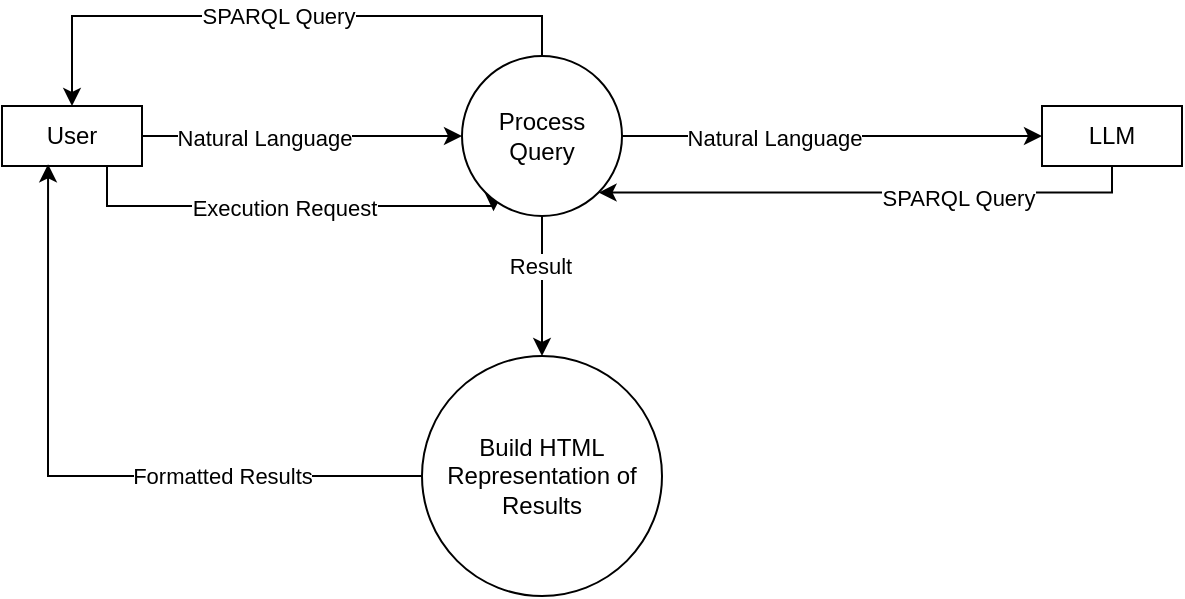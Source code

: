 <mxfile version="21.2.8" type="device">
  <diagram name="Page-1" id="CQtip4dhjKSYi7FTJ_hE">
    <mxGraphModel dx="607" dy="361" grid="1" gridSize="10" guides="1" tooltips="1" connect="1" arrows="1" fold="1" page="1" pageScale="1" pageWidth="850" pageHeight="1100" math="0" shadow="0">
      <root>
        <mxCell id="0" />
        <mxCell id="1" parent="0" />
        <mxCell id="NfjAWZ6qAOUPkyOuhpUa-11" style="edgeStyle=orthogonalEdgeStyle;rounded=0;orthogonalLoop=1;jettySize=auto;html=1;exitX=1;exitY=0.5;exitDx=0;exitDy=0;entryX=0;entryY=0.5;entryDx=0;entryDy=0;" edge="1" parent="1" source="NfjAWZ6qAOUPkyOuhpUa-9" target="NfjAWZ6qAOUPkyOuhpUa-10">
          <mxGeometry relative="1" as="geometry">
            <Array as="points">
              <mxPoint x="440" y="100" />
              <mxPoint x="440" y="100" />
            </Array>
          </mxGeometry>
        </mxCell>
        <mxCell id="NfjAWZ6qAOUPkyOuhpUa-12" value="Natural Language" style="edgeLabel;html=1;align=center;verticalAlign=middle;resizable=0;points=[];" vertex="1" connectable="0" parent="NfjAWZ6qAOUPkyOuhpUa-11">
          <mxGeometry x="-0.238" y="-1" relative="1" as="geometry">
            <mxPoint as="offset" />
          </mxGeometry>
        </mxCell>
        <mxCell id="NfjAWZ6qAOUPkyOuhpUa-24" style="edgeStyle=orthogonalEdgeStyle;rounded=0;orthogonalLoop=1;jettySize=auto;html=1;exitX=0.75;exitY=1;exitDx=0;exitDy=0;entryX=0.197;entryY=0.97;entryDx=0;entryDy=0;entryPerimeter=0;" edge="1" parent="1" source="NfjAWZ6qAOUPkyOuhpUa-9" target="NfjAWZ6qAOUPkyOuhpUa-10">
          <mxGeometry relative="1" as="geometry">
            <Array as="points">
              <mxPoint x="283" y="135" />
              <mxPoint x="476" y="135" />
            </Array>
          </mxGeometry>
        </mxCell>
        <mxCell id="NfjAWZ6qAOUPkyOuhpUa-25" value="Execution Request" style="edgeLabel;html=1;align=center;verticalAlign=middle;resizable=0;points=[];" vertex="1" connectable="0" parent="NfjAWZ6qAOUPkyOuhpUa-24">
          <mxGeometry x="-0.168" y="-1" relative="1" as="geometry">
            <mxPoint x="18" as="offset" />
          </mxGeometry>
        </mxCell>
        <mxCell id="NfjAWZ6qAOUPkyOuhpUa-9" value="User" style="html=1;dashed=0;whiteSpace=wrap;" vertex="1" parent="1">
          <mxGeometry x="230" y="85" width="70" height="30" as="geometry" />
        </mxCell>
        <mxCell id="NfjAWZ6qAOUPkyOuhpUa-15" style="edgeStyle=orthogonalEdgeStyle;rounded=0;orthogonalLoop=1;jettySize=auto;html=1;exitX=1;exitY=0.5;exitDx=0;exitDy=0;entryX=0;entryY=0.5;entryDx=0;entryDy=0;" edge="1" parent="1" source="NfjAWZ6qAOUPkyOuhpUa-10" target="NfjAWZ6qAOUPkyOuhpUa-14">
          <mxGeometry relative="1" as="geometry" />
        </mxCell>
        <mxCell id="NfjAWZ6qAOUPkyOuhpUa-16" value="Natural Language" style="edgeLabel;html=1;align=center;verticalAlign=middle;resizable=0;points=[];" vertex="1" connectable="0" parent="NfjAWZ6qAOUPkyOuhpUa-15">
          <mxGeometry x="-0.278" y="-1" relative="1" as="geometry">
            <mxPoint as="offset" />
          </mxGeometry>
        </mxCell>
        <mxCell id="NfjAWZ6qAOUPkyOuhpUa-18" style="edgeStyle=orthogonalEdgeStyle;rounded=0;orthogonalLoop=1;jettySize=auto;html=1;exitX=0.5;exitY=1;exitDx=0;exitDy=0;entryX=0.5;entryY=0;entryDx=0;entryDy=0;" edge="1" parent="1" source="NfjAWZ6qAOUPkyOuhpUa-10" target="NfjAWZ6qAOUPkyOuhpUa-17">
          <mxGeometry relative="1" as="geometry" />
        </mxCell>
        <mxCell id="NfjAWZ6qAOUPkyOuhpUa-19" value="Result" style="edgeLabel;html=1;align=center;verticalAlign=middle;resizable=0;points=[];" vertex="1" connectable="0" parent="NfjAWZ6qAOUPkyOuhpUa-18">
          <mxGeometry x="-0.28" y="-1" relative="1" as="geometry">
            <mxPoint as="offset" />
          </mxGeometry>
        </mxCell>
        <mxCell id="NfjAWZ6qAOUPkyOuhpUa-22" style="edgeStyle=orthogonalEdgeStyle;rounded=0;orthogonalLoop=1;jettySize=auto;html=1;exitX=0.5;exitY=0;exitDx=0;exitDy=0;entryX=0.5;entryY=0;entryDx=0;entryDy=0;" edge="1" parent="1" source="NfjAWZ6qAOUPkyOuhpUa-10" target="NfjAWZ6qAOUPkyOuhpUa-9">
          <mxGeometry relative="1" as="geometry" />
        </mxCell>
        <mxCell id="NfjAWZ6qAOUPkyOuhpUa-23" value="SPARQL Query" style="edgeLabel;html=1;align=center;verticalAlign=middle;resizable=0;points=[];" vertex="1" connectable="0" parent="NfjAWZ6qAOUPkyOuhpUa-22">
          <mxGeometry x="0.017" relative="1" as="geometry">
            <mxPoint as="offset" />
          </mxGeometry>
        </mxCell>
        <mxCell id="NfjAWZ6qAOUPkyOuhpUa-10" value="Process Query" style="ellipse;whiteSpace=wrap;html=1;aspect=fixed;" vertex="1" parent="1">
          <mxGeometry x="460" y="60" width="80" height="80" as="geometry" />
        </mxCell>
        <mxCell id="NfjAWZ6qAOUPkyOuhpUa-28" style="edgeStyle=orthogonalEdgeStyle;rounded=0;orthogonalLoop=1;jettySize=auto;html=1;entryX=1;entryY=1;entryDx=0;entryDy=0;" edge="1" parent="1" source="NfjAWZ6qAOUPkyOuhpUa-14" target="NfjAWZ6qAOUPkyOuhpUa-10">
          <mxGeometry relative="1" as="geometry">
            <Array as="points">
              <mxPoint x="785" y="128" />
            </Array>
          </mxGeometry>
        </mxCell>
        <mxCell id="NfjAWZ6qAOUPkyOuhpUa-32" value="SPARQL Query" style="edgeLabel;html=1;align=center;verticalAlign=middle;resizable=0;points=[];" vertex="1" connectable="0" parent="NfjAWZ6qAOUPkyOuhpUa-28">
          <mxGeometry x="-0.327" y="2" relative="1" as="geometry">
            <mxPoint as="offset" />
          </mxGeometry>
        </mxCell>
        <mxCell id="NfjAWZ6qAOUPkyOuhpUa-14" value="LLM" style="html=1;dashed=0;whiteSpace=wrap;" vertex="1" parent="1">
          <mxGeometry x="750" y="85" width="70" height="30" as="geometry" />
        </mxCell>
        <mxCell id="NfjAWZ6qAOUPkyOuhpUa-20" style="edgeStyle=orthogonalEdgeStyle;rounded=0;orthogonalLoop=1;jettySize=auto;html=1;exitX=0;exitY=0.5;exitDx=0;exitDy=0;entryX=0.329;entryY=0.972;entryDx=0;entryDy=0;entryPerimeter=0;" edge="1" parent="1" source="NfjAWZ6qAOUPkyOuhpUa-17" target="NfjAWZ6qAOUPkyOuhpUa-9">
          <mxGeometry relative="1" as="geometry" />
        </mxCell>
        <mxCell id="NfjAWZ6qAOUPkyOuhpUa-21" value="Formatted Results" style="edgeLabel;html=1;align=center;verticalAlign=middle;resizable=0;points=[];" vertex="1" connectable="0" parent="NfjAWZ6qAOUPkyOuhpUa-20">
          <mxGeometry x="-0.227" y="-3" relative="1" as="geometry">
            <mxPoint x="32" y="3" as="offset" />
          </mxGeometry>
        </mxCell>
        <mxCell id="NfjAWZ6qAOUPkyOuhpUa-17" value="Build HTML Representation of Results" style="ellipse;whiteSpace=wrap;html=1;aspect=fixed;" vertex="1" parent="1">
          <mxGeometry x="440" y="210" width="120" height="120" as="geometry" />
        </mxCell>
      </root>
    </mxGraphModel>
  </diagram>
</mxfile>
